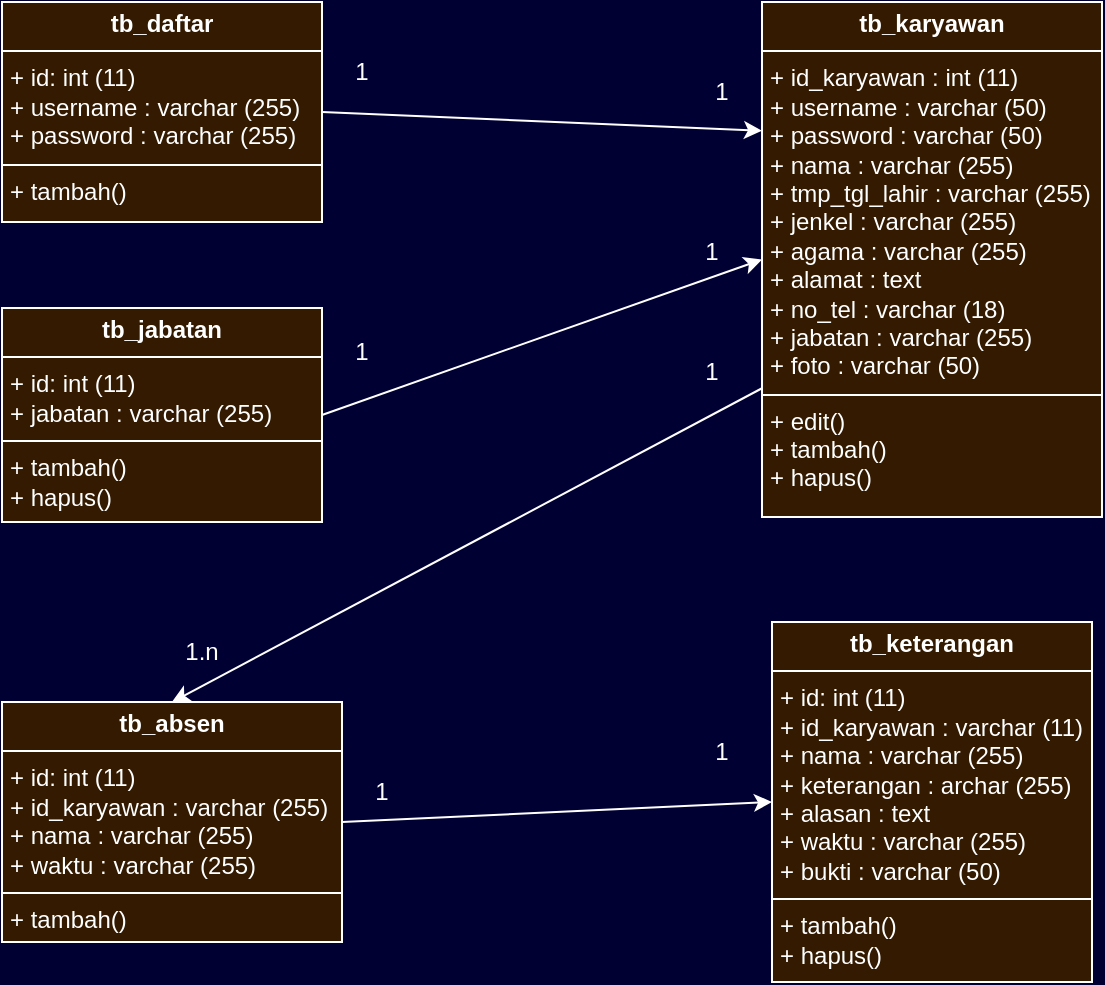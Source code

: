 <mxfile version="24.6.4" type="github">
  <diagram id="C5RBs43oDa-KdzZeNtuy" name="Page-1">
    <mxGraphModel dx="832" dy="491" grid="1" gridSize="10" guides="1" tooltips="1" connect="1" arrows="1" fold="1" page="1" pageScale="1" pageWidth="827" pageHeight="1169" background="#000033" math="0" shadow="0">
      <root>
        <mxCell id="WIyWlLk6GJQsqaUBKTNV-0" />
        <mxCell id="WIyWlLk6GJQsqaUBKTNV-1" parent="WIyWlLk6GJQsqaUBKTNV-0" />
        <mxCell id="OsaTf_2Sf9a6XirMCL6S-15" style="rounded=0;orthogonalLoop=1;jettySize=auto;html=1;exitX=1;exitY=0.5;exitDx=0;exitDy=0;entryX=0;entryY=0.25;entryDx=0;entryDy=0;strokeColor=#FFFFFF;" parent="WIyWlLk6GJQsqaUBKTNV-1" source="OsaTf_2Sf9a6XirMCL6S-0" target="OsaTf_2Sf9a6XirMCL6S-12" edge="1">
          <mxGeometry relative="1" as="geometry" />
        </mxCell>
        <mxCell id="OsaTf_2Sf9a6XirMCL6S-0" value="&lt;p style=&quot;margin:0px;margin-top:4px;text-align:center;&quot;&gt;&lt;b&gt;tb_daftar&lt;/b&gt;&lt;/p&gt;&lt;hr size=&quot;1&quot; style=&quot;border-style:solid;&quot;&gt;&lt;p style=&quot;margin:0px;margin-left:4px;&quot;&gt;+ id: int (11)&lt;/p&gt;&lt;p style=&quot;margin:0px;margin-left:4px;&quot;&gt;+ username : varchar (255)&lt;/p&gt;&lt;p style=&quot;margin:0px;margin-left:4px;&quot;&gt;+ password : varchar (255)&lt;/p&gt;&lt;hr size=&quot;1&quot; style=&quot;border-style:solid;&quot;&gt;&lt;p style=&quot;margin:0px;margin-left:4px;&quot;&gt;+ tambah()&lt;/p&gt;" style="verticalAlign=top;align=left;overflow=fill;html=1;whiteSpace=wrap;fillColor=#331A00;strokeColor=#FFFFFF;fontColor=#ffffff;gradientColor=none;fillStyle=solid;" parent="WIyWlLk6GJQsqaUBKTNV-1" vertex="1">
          <mxGeometry x="60" y="50" width="160" height="110" as="geometry" />
        </mxCell>
        <mxCell id="OsaTf_2Sf9a6XirMCL6S-19" style="rounded=0;orthogonalLoop=1;jettySize=auto;html=1;exitX=1;exitY=0.5;exitDx=0;exitDy=0;entryX=0;entryY=0.5;entryDx=0;entryDy=0;strokeColor=#FFFFFF;" parent="WIyWlLk6GJQsqaUBKTNV-1" source="OsaTf_2Sf9a6XirMCL6S-9" target="OsaTf_2Sf9a6XirMCL6S-12" edge="1">
          <mxGeometry relative="1" as="geometry" />
        </mxCell>
        <mxCell id="OsaTf_2Sf9a6XirMCL6S-9" value="&lt;p style=&quot;margin:0px;margin-top:4px;text-align:center;&quot;&gt;&lt;b&gt;tb_jabatan&lt;/b&gt;&lt;/p&gt;&lt;hr size=&quot;1&quot; style=&quot;border-style:solid;&quot;&gt;&lt;p style=&quot;margin:0px;margin-left:4px;&quot;&gt;+ id: int (11)&lt;/p&gt;&lt;p style=&quot;margin:0px;margin-left:4px;&quot;&gt;+ jabatan : varchar (255)&lt;/p&gt;&lt;hr size=&quot;1&quot; style=&quot;border-style:solid;&quot;&gt;&lt;p style=&quot;margin:0px;margin-left:4px;&quot;&gt;+ tambah()&lt;/p&gt;&lt;p style=&quot;margin:0px;margin-left:4px;&quot;&gt;+ hapus()&lt;/p&gt;" style="verticalAlign=top;align=left;overflow=fill;html=1;whiteSpace=wrap;fillColor=#331A00;strokeColor=#FFFFFF;fontColor=#ffffff;gradientColor=none;fillStyle=solid;" parent="WIyWlLk6GJQsqaUBKTNV-1" vertex="1">
          <mxGeometry x="60" y="203" width="160" height="107" as="geometry" />
        </mxCell>
        <mxCell id="OsaTf_2Sf9a6XirMCL6S-10" value="&lt;p style=&quot;margin:0px;margin-top:4px;text-align:center;&quot;&gt;&lt;b&gt;tb_keterangan&lt;/b&gt;&lt;/p&gt;&lt;hr size=&quot;1&quot; style=&quot;border-style:solid;&quot;&gt;&lt;p style=&quot;margin:0px;margin-left:4px;&quot;&gt;+ id: int (11)&lt;/p&gt;&lt;p style=&quot;margin:0px;margin-left:4px;&quot;&gt;+ id_karyawan : varchar (11)&lt;/p&gt;&lt;p style=&quot;margin:0px;margin-left:4px;&quot;&gt;+ nama : varchar (255)&lt;/p&gt;&lt;p style=&quot;margin:0px;margin-left:4px;&quot;&gt;+ keterangan : archar (255)&lt;/p&gt;&lt;p style=&quot;margin:0px;margin-left:4px;&quot;&gt;+ alasan : text&lt;/p&gt;&lt;p style=&quot;margin:0px;margin-left:4px;&quot;&gt;+ waktu : varchar (255)&lt;/p&gt;&lt;p style=&quot;margin:0px;margin-left:4px;&quot;&gt;+ bukti : varchar (50)&lt;/p&gt;&lt;hr size=&quot;1&quot; style=&quot;border-style:solid;&quot;&gt;&lt;p style=&quot;margin:0px;margin-left:4px;&quot;&gt;+ tambah()&lt;/p&gt;&lt;p style=&quot;margin:0px;margin-left:4px;&quot;&gt;+ hapus()&lt;/p&gt;" style="verticalAlign=top;align=left;overflow=fill;html=1;whiteSpace=wrap;fillColor=#331A00;strokeColor=#FFFFFF;fontColor=#ffffff;gradientColor=none;fillStyle=solid;" parent="WIyWlLk6GJQsqaUBKTNV-1" vertex="1">
          <mxGeometry x="445" y="360" width="160" height="180" as="geometry" />
        </mxCell>
        <mxCell id="OsaTf_2Sf9a6XirMCL6S-16" style="rounded=0;orthogonalLoop=1;jettySize=auto;html=1;exitX=1;exitY=0.5;exitDx=0;exitDy=0;entryX=0;entryY=0.5;entryDx=0;entryDy=0;strokeColor=#FFFFFF;" parent="WIyWlLk6GJQsqaUBKTNV-1" source="OsaTf_2Sf9a6XirMCL6S-11" target="OsaTf_2Sf9a6XirMCL6S-10" edge="1">
          <mxGeometry relative="1" as="geometry" />
        </mxCell>
        <mxCell id="OsaTf_2Sf9a6XirMCL6S-11" value="&lt;p style=&quot;margin:0px;margin-top:4px;text-align:center;&quot;&gt;&lt;b&gt;tb_absen&lt;/b&gt;&lt;/p&gt;&lt;hr size=&quot;1&quot; style=&quot;border-style:solid;&quot;&gt;&lt;p style=&quot;margin:0px;margin-left:4px;&quot;&gt;+ id: int (11)&lt;/p&gt;&lt;p style=&quot;margin:0px;margin-left:4px;&quot;&gt;+ id_karyawan : varchar (255)&lt;/p&gt;&lt;p style=&quot;margin:0px;margin-left:4px;&quot;&gt;+ nama : varchar (255)&lt;/p&gt;&lt;p style=&quot;margin:0px;margin-left:4px;&quot;&gt;+ waktu : varchar (255)&lt;/p&gt;&lt;hr size=&quot;1&quot; style=&quot;border-style:solid;&quot;&gt;&lt;p style=&quot;margin:0px;margin-left:4px;&quot;&gt;+ tambah()&lt;/p&gt;" style="verticalAlign=top;align=left;overflow=fill;html=1;whiteSpace=wrap;fillColor=#331A00;strokeColor=#FFFFFF;fontColor=#ffffff;gradientColor=none;fillStyle=solid;" parent="WIyWlLk6GJQsqaUBKTNV-1" vertex="1">
          <mxGeometry x="60" y="400" width="170" height="120" as="geometry" />
        </mxCell>
        <mxCell id="OsaTf_2Sf9a6XirMCL6S-18" style="rounded=0;orthogonalLoop=1;jettySize=auto;html=1;exitX=0;exitY=0.75;exitDx=0;exitDy=0;entryX=0.5;entryY=0;entryDx=0;entryDy=0;strokeColor=#FFFFFF;" parent="WIyWlLk6GJQsqaUBKTNV-1" source="OsaTf_2Sf9a6XirMCL6S-12" target="OsaTf_2Sf9a6XirMCL6S-11" edge="1">
          <mxGeometry relative="1" as="geometry" />
        </mxCell>
        <mxCell id="OsaTf_2Sf9a6XirMCL6S-12" value="&lt;p style=&quot;margin:0px;margin-top:4px;text-align:center;&quot;&gt;&lt;b&gt;tb_karyawan&lt;/b&gt;&lt;/p&gt;&lt;hr size=&quot;1&quot; style=&quot;border-style:solid;&quot;&gt;&lt;p style=&quot;margin:0px;margin-left:4px;&quot;&gt;+ id_karyawan : int (11)&lt;/p&gt;&lt;p style=&quot;margin:0px;margin-left:4px;&quot;&gt;+ username : varchar (50)&lt;/p&gt;&lt;p style=&quot;margin:0px;margin-left:4px;&quot;&gt;+ password : varchar (50)&lt;/p&gt;&lt;p style=&quot;margin:0px;margin-left:4px;&quot;&gt;+ nama : varchar (255)&lt;/p&gt;&lt;p style=&quot;margin:0px;margin-left:4px;&quot;&gt;+ tmp_tgl_lahir : varchar (255)&lt;/p&gt;&lt;p style=&quot;margin:0px;margin-left:4px;&quot;&gt;+ jenkel : varchar (255)&lt;/p&gt;&lt;p style=&quot;margin:0px;margin-left:4px;&quot;&gt;+ agama : varchar (255)&lt;/p&gt;&lt;p style=&quot;margin:0px;margin-left:4px;&quot;&gt;+ alamat : text&lt;/p&gt;&lt;p style=&quot;margin:0px;margin-left:4px;&quot;&gt;+ no_tel : varchar (18)&lt;/p&gt;&lt;p style=&quot;margin:0px;margin-left:4px;&quot;&gt;+ jabatan : varchar (255)&lt;/p&gt;&lt;p style=&quot;margin:0px;margin-left:4px;&quot;&gt;+ foto : varchar (50)&lt;/p&gt;&lt;hr size=&quot;1&quot; style=&quot;border-style:solid;&quot;&gt;&lt;p style=&quot;margin:0px;margin-left:4px;&quot;&gt;+ edit()&lt;/p&gt;&lt;p style=&quot;margin:0px;margin-left:4px;&quot;&gt;+ tambah()&lt;/p&gt;&lt;p style=&quot;margin:0px;margin-left:4px;&quot;&gt;+ hapus()&lt;/p&gt;" style="verticalAlign=top;align=left;overflow=fill;html=1;whiteSpace=wrap;fillColor=#331A00;strokeColor=#FFFFFF;fontColor=#ffffff;gradientColor=none;fillStyle=solid;" parent="WIyWlLk6GJQsqaUBKTNV-1" vertex="1">
          <mxGeometry x="440" y="50" width="170" height="257.5" as="geometry" />
        </mxCell>
        <mxCell id="OsaTf_2Sf9a6XirMCL6S-20" value="&lt;font color=&quot;#ffffff&quot;&gt;1&lt;/font&gt;" style="text;html=1;align=center;verticalAlign=middle;whiteSpace=wrap;rounded=0;" parent="WIyWlLk6GJQsqaUBKTNV-1" vertex="1">
          <mxGeometry x="210" y="70" width="60" height="30" as="geometry" />
        </mxCell>
        <mxCell id="OsaTf_2Sf9a6XirMCL6S-21" value="&lt;font color=&quot;#ffffff&quot;&gt;1&lt;/font&gt;" style="text;html=1;align=center;verticalAlign=middle;whiteSpace=wrap;rounded=0;" parent="WIyWlLk6GJQsqaUBKTNV-1" vertex="1">
          <mxGeometry x="390" y="80" width="60" height="30" as="geometry" />
        </mxCell>
        <mxCell id="OsaTf_2Sf9a6XirMCL6S-22" value="&lt;font color=&quot;#ffffff&quot;&gt;1&lt;/font&gt;" style="text;html=1;align=center;verticalAlign=middle;whiteSpace=wrap;rounded=0;" parent="WIyWlLk6GJQsqaUBKTNV-1" vertex="1">
          <mxGeometry x="385" y="160" width="60" height="30" as="geometry" />
        </mxCell>
        <mxCell id="OsaTf_2Sf9a6XirMCL6S-23" value="&lt;font color=&quot;#ffffff&quot;&gt;1&lt;/font&gt;" style="text;html=1;align=center;verticalAlign=middle;whiteSpace=wrap;rounded=0;" parent="WIyWlLk6GJQsqaUBKTNV-1" vertex="1">
          <mxGeometry x="210" y="210" width="60" height="30" as="geometry" />
        </mxCell>
        <mxCell id="OsaTf_2Sf9a6XirMCL6S-24" value="&lt;font color=&quot;#ffffff&quot;&gt;1.n&lt;/font&gt;" style="text;html=1;align=center;verticalAlign=middle;whiteSpace=wrap;rounded=0;" parent="WIyWlLk6GJQsqaUBKTNV-1" vertex="1">
          <mxGeometry x="130" y="360" width="60" height="30" as="geometry" />
        </mxCell>
        <mxCell id="OsaTf_2Sf9a6XirMCL6S-25" value="&lt;font color=&quot;#ffffff&quot;&gt;1&lt;/font&gt;" style="text;html=1;align=center;verticalAlign=middle;whiteSpace=wrap;rounded=0;" parent="WIyWlLk6GJQsqaUBKTNV-1" vertex="1">
          <mxGeometry x="385" y="220" width="60" height="30" as="geometry" />
        </mxCell>
        <mxCell id="OsaTf_2Sf9a6XirMCL6S-26" value="&lt;font color=&quot;#ffffff&quot;&gt;1&lt;/font&gt;" style="text;html=1;align=center;verticalAlign=middle;whiteSpace=wrap;rounded=0;" parent="WIyWlLk6GJQsqaUBKTNV-1" vertex="1">
          <mxGeometry x="220" y="430" width="60" height="30" as="geometry" />
        </mxCell>
        <mxCell id="OsaTf_2Sf9a6XirMCL6S-27" value="&lt;font color=&quot;#ffffff&quot;&gt;1&lt;/font&gt;" style="text;html=1;align=center;verticalAlign=middle;whiteSpace=wrap;rounded=0;" parent="WIyWlLk6GJQsqaUBKTNV-1" vertex="1">
          <mxGeometry x="390" y="410" width="60" height="30" as="geometry" />
        </mxCell>
      </root>
    </mxGraphModel>
  </diagram>
</mxfile>
